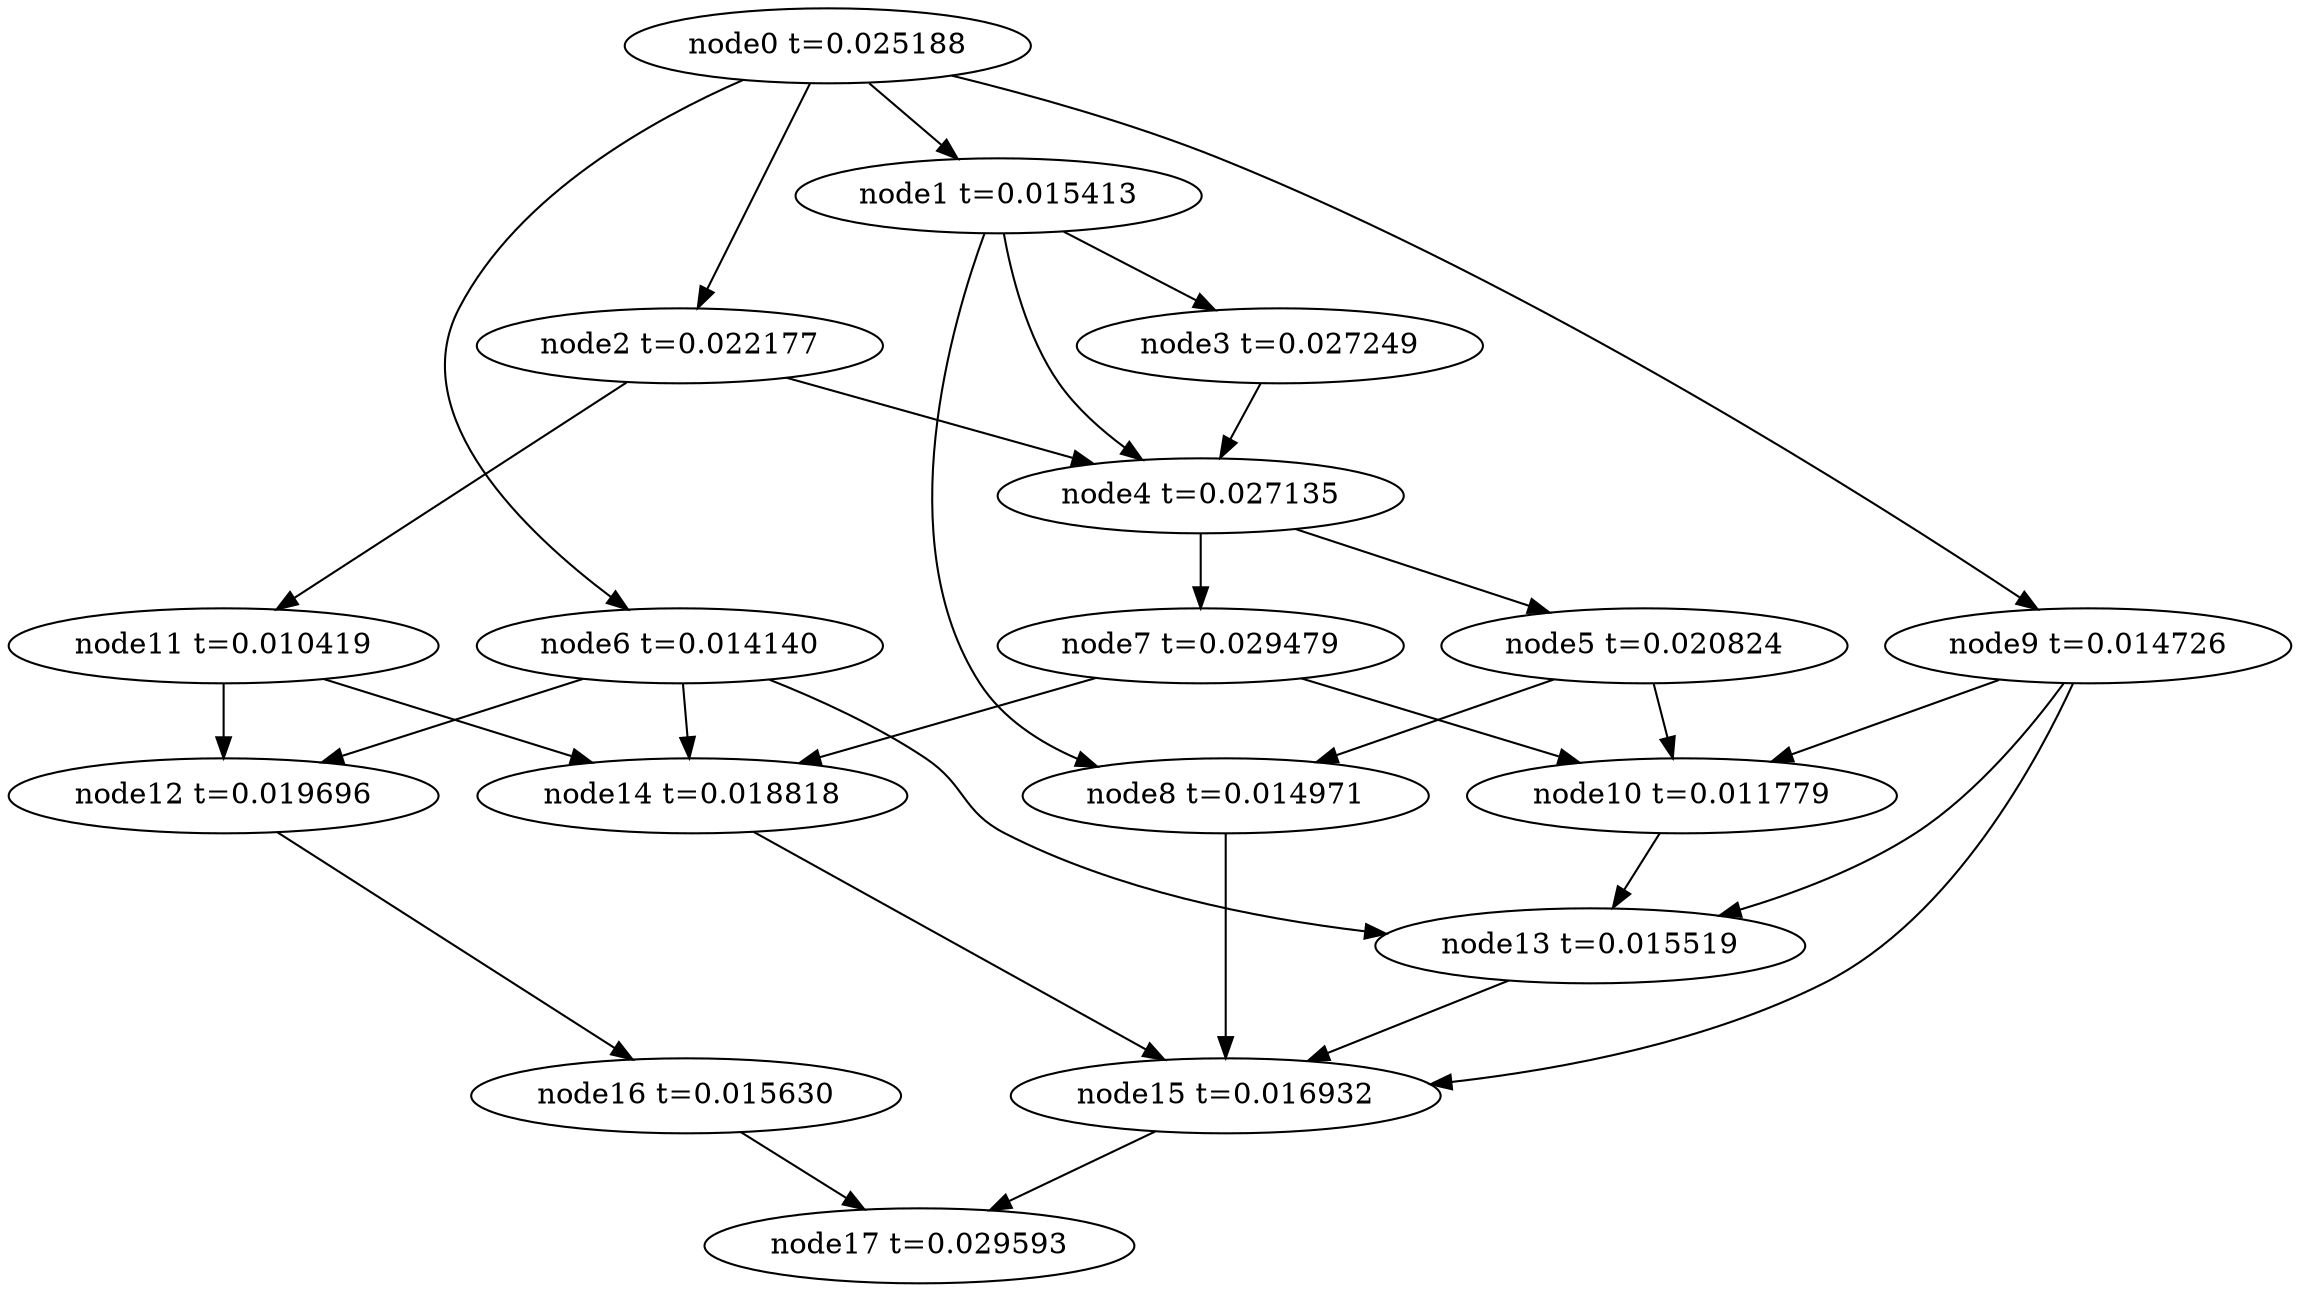 digraph g{
	node17[label="node17 t=0.029593"]
	node16 -> node17
	node16[label="node16 t=0.015630"];
	node15 -> node17
	node15[label="node15 t=0.016932"];
	node14 -> node15
	node14[label="node14 t=0.018818"];
	node13 -> node15
	node13[label="node13 t=0.015519"];
	node12 -> node16
	node12[label="node12 t=0.019696"];
	node11 -> node14
	node11 -> node12
	node11[label="node11 t=0.010419"];
	node10 -> node13
	node10[label="node10 t=0.011779"];
	node9 -> node15
	node9 -> node13
	node9 -> node10
	node9[label="node9 t=0.014726"];
	node8 -> node15
	node8[label="node8 t=0.014971"];
	node7 -> node14
	node7 -> node10
	node7[label="node7 t=0.029479"];
	node6 -> node14
	node6 -> node13
	node6 -> node12
	node6[label="node6 t=0.014140"];
	node5 -> node10
	node5 -> node8
	node5[label="node5 t=0.020824"];
	node4 -> node7
	node4 -> node5
	node4[label="node4 t=0.027135"];
	node3 -> node4
	node3[label="node3 t=0.027249"];
	node2 -> node11
	node2 -> node4
	node2[label="node2 t=0.022177"];
	node1 -> node8
	node1 -> node4
	node1 -> node3
	node1[label="node1 t=0.015413"];
	node0 -> node9
	node0 -> node6
	node0 -> node2
	node0 -> node1
	node0[label="node0 t=0.025188"];
}
